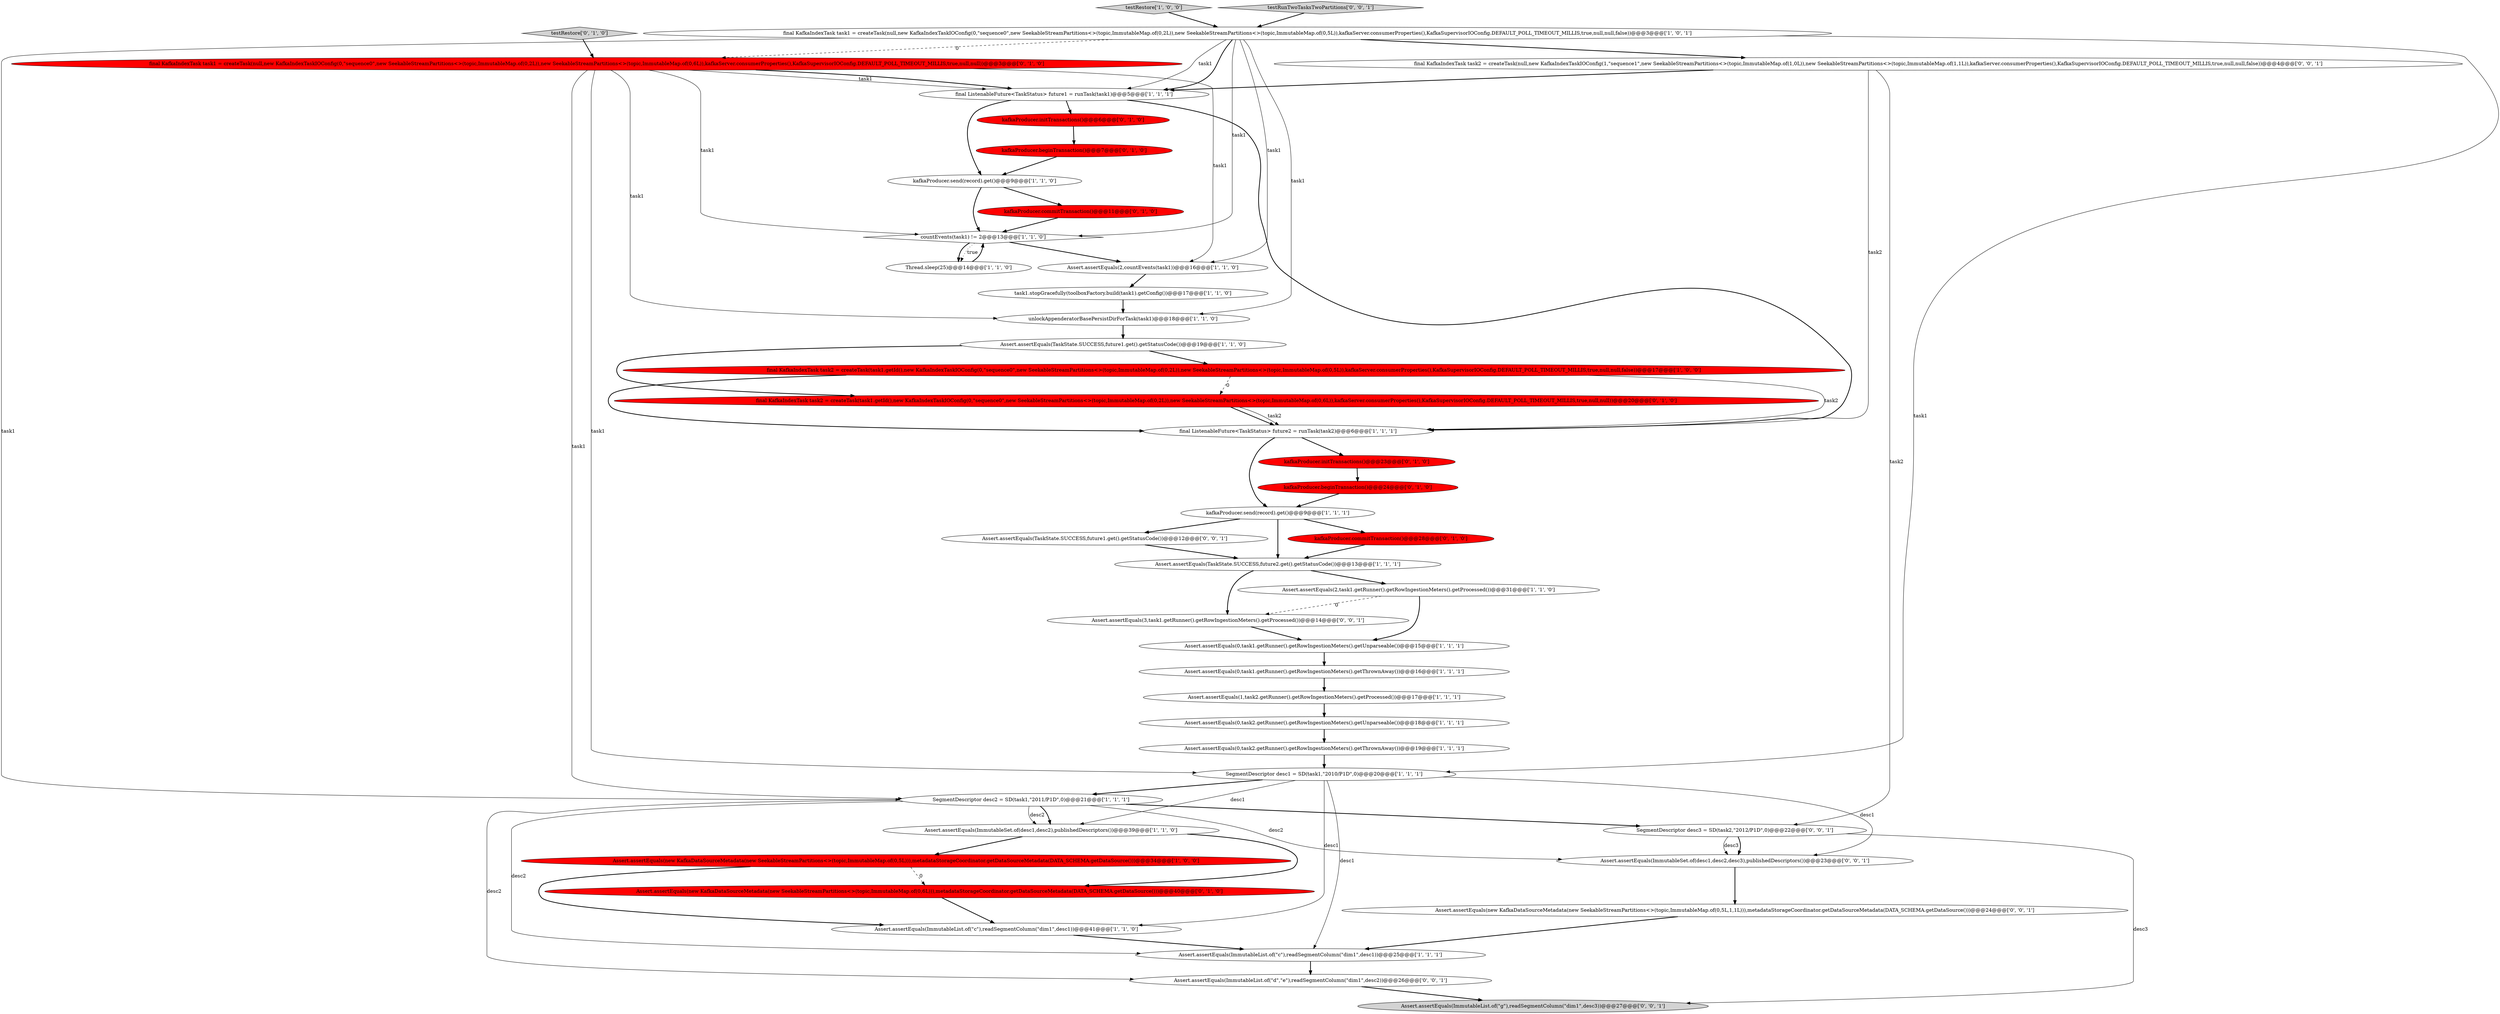 digraph {
6 [style = filled, label = "Assert.assertEquals(ImmutableList.of(\"c\"),readSegmentColumn(\"dim1\",desc1))@@@41@@@['1', '1', '0']", fillcolor = white, shape = ellipse image = "AAA0AAABBB1BBB"];
29 [style = filled, label = "final KafkaIndexTask task2 = createTask(task1.getId(),new KafkaIndexTaskIOConfig(0,\"sequence0\",new SeekableStreamPartitions<>(topic,ImmutableMap.of(0,2L)),new SeekableStreamPartitions<>(topic,ImmutableMap.of(0,6L)),kafkaServer.consumerProperties(),KafkaSupervisorIOConfig.DEFAULT_POLL_TIMEOUT_MILLIS,true,null,null))@@@20@@@['0', '1', '0']", fillcolor = red, shape = ellipse image = "AAA1AAABBB2BBB"];
31 [style = filled, label = "final KafkaIndexTask task1 = createTask(null,new KafkaIndexTaskIOConfig(0,\"sequence0\",new SeekableStreamPartitions<>(topic,ImmutableMap.of(0,2L)),new SeekableStreamPartitions<>(topic,ImmutableMap.of(0,6L)),kafkaServer.consumerProperties(),KafkaSupervisorIOConfig.DEFAULT_POLL_TIMEOUT_MILLIS,true,null,null))@@@3@@@['0', '1', '0']", fillcolor = red, shape = ellipse image = "AAA1AAABBB2BBB"];
44 [style = filled, label = "Assert.assertEquals(TaskState.SUCCESS,future1.get().getStatusCode())@@@12@@@['0', '0', '1']", fillcolor = white, shape = ellipse image = "AAA0AAABBB3BBB"];
30 [style = filled, label = "kafkaProducer.initTransactions()@@@6@@@['0', '1', '0']", fillcolor = red, shape = ellipse image = "AAA1AAABBB2BBB"];
10 [style = filled, label = "task1.stopGracefully(toolboxFactory.build(task1).getConfig())@@@17@@@['1', '1', '0']", fillcolor = white, shape = ellipse image = "AAA0AAABBB1BBB"];
18 [style = filled, label = "testRestore['1', '0', '0']", fillcolor = lightgray, shape = diamond image = "AAA0AAABBB1BBB"];
40 [style = filled, label = "final KafkaIndexTask task2 = createTask(null,new KafkaIndexTaskIOConfig(1,\"sequence1\",new SeekableStreamPartitions<>(topic,ImmutableMap.of(1,0L)),new SeekableStreamPartitions<>(topic,ImmutableMap.of(1,1L)),kafkaServer.consumerProperties(),KafkaSupervisorIOConfig.DEFAULT_POLL_TIMEOUT_MILLIS,true,null,null,false))@@@4@@@['0', '0', '1']", fillcolor = white, shape = ellipse image = "AAA0AAABBB3BBB"];
26 [style = filled, label = "kafkaProducer.commitTransaction()@@@11@@@['0', '1', '0']", fillcolor = red, shape = ellipse image = "AAA1AAABBB2BBB"];
1 [style = filled, label = "Assert.assertEquals(0,task1.getRunner().getRowIngestionMeters().getUnparseable())@@@15@@@['1', '1', '1']", fillcolor = white, shape = ellipse image = "AAA0AAABBB1BBB"];
42 [style = filled, label = "testRunTwoTasksTwoPartitions['0', '0', '1']", fillcolor = lightgray, shape = diamond image = "AAA0AAABBB3BBB"];
43 [style = filled, label = "Assert.assertEquals(ImmutableList.of(\"d\",\"e\"),readSegmentColumn(\"dim1\",desc2))@@@26@@@['0', '0', '1']", fillcolor = white, shape = ellipse image = "AAA0AAABBB3BBB"];
5 [style = filled, label = "Assert.assertEquals(0,task1.getRunner().getRowIngestionMeters().getThrownAway())@@@16@@@['1', '1', '1']", fillcolor = white, shape = ellipse image = "AAA0AAABBB1BBB"];
24 [style = filled, label = "Assert.assertEquals(0,task2.getRunner().getRowIngestionMeters().getThrownAway())@@@19@@@['1', '1', '1']", fillcolor = white, shape = ellipse image = "AAA0AAABBB1BBB"];
3 [style = filled, label = "final KafkaIndexTask task2 = createTask(task1.getId(),new KafkaIndexTaskIOConfig(0,\"sequence0\",new SeekableStreamPartitions<>(topic,ImmutableMap.of(0,2L)),new SeekableStreamPartitions<>(topic,ImmutableMap.of(0,5L)),kafkaServer.consumerProperties(),KafkaSupervisorIOConfig.DEFAULT_POLL_TIMEOUT_MILLIS,true,null,null,false))@@@17@@@['1', '0', '0']", fillcolor = red, shape = ellipse image = "AAA1AAABBB1BBB"];
35 [style = filled, label = "kafkaProducer.initTransactions()@@@23@@@['0', '1', '0']", fillcolor = red, shape = ellipse image = "AAA1AAABBB2BBB"];
38 [style = filled, label = "Assert.assertEquals(ImmutableList.of(\"g\"),readSegmentColumn(\"dim1\",desc3))@@@27@@@['0', '0', '1']", fillcolor = lightgray, shape = ellipse image = "AAA0AAABBB3BBB"];
0 [style = filled, label = "Assert.assertEquals(2,countEvents(task1))@@@16@@@['1', '1', '0']", fillcolor = white, shape = ellipse image = "AAA0AAABBB1BBB"];
9 [style = filled, label = "Assert.assertEquals(ImmutableSet.of(desc1,desc2),publishedDescriptors())@@@39@@@['1', '1', '0']", fillcolor = white, shape = ellipse image = "AAA0AAABBB1BBB"];
11 [style = filled, label = "Assert.assertEquals(1,task2.getRunner().getRowIngestionMeters().getProcessed())@@@17@@@['1', '1', '1']", fillcolor = white, shape = ellipse image = "AAA0AAABBB1BBB"];
34 [style = filled, label = "kafkaProducer.beginTransaction()@@@7@@@['0', '1', '0']", fillcolor = red, shape = ellipse image = "AAA1AAABBB2BBB"];
19 [style = filled, label = "final KafkaIndexTask task1 = createTask(null,new KafkaIndexTaskIOConfig(0,\"sequence0\",new SeekableStreamPartitions<>(topic,ImmutableMap.of(0,2L)),new SeekableStreamPartitions<>(topic,ImmutableMap.of(0,5L)),kafkaServer.consumerProperties(),KafkaSupervisorIOConfig.DEFAULT_POLL_TIMEOUT_MILLIS,true,null,null,false))@@@3@@@['1', '0', '1']", fillcolor = white, shape = ellipse image = "AAA0AAABBB1BBB"];
22 [style = filled, label = "kafkaProducer.send(record).get()@@@9@@@['1', '1', '1']", fillcolor = white, shape = ellipse image = "AAA0AAABBB1BBB"];
14 [style = filled, label = "SegmentDescriptor desc2 = SD(task1,\"2011/P1D\",0)@@@21@@@['1', '1', '1']", fillcolor = white, shape = ellipse image = "AAA0AAABBB1BBB"];
27 [style = filled, label = "kafkaProducer.commitTransaction()@@@28@@@['0', '1', '0']", fillcolor = red, shape = ellipse image = "AAA1AAABBB2BBB"];
37 [style = filled, label = "Assert.assertEquals(ImmutableSet.of(desc1,desc2,desc3),publishedDescriptors())@@@23@@@['0', '0', '1']", fillcolor = white, shape = ellipse image = "AAA0AAABBB3BBB"];
21 [style = filled, label = "Assert.assertEquals(new KafkaDataSourceMetadata(new SeekableStreamPartitions<>(topic,ImmutableMap.of(0,5L))),metadataStorageCoordinator.getDataSourceMetadata(DATA_SCHEMA.getDataSource()))@@@34@@@['1', '0', '0']", fillcolor = red, shape = ellipse image = "AAA1AAABBB1BBB"];
20 [style = filled, label = "unlockAppenderatorBasePersistDirForTask(task1)@@@18@@@['1', '1', '0']", fillcolor = white, shape = ellipse image = "AAA0AAABBB1BBB"];
39 [style = filled, label = "SegmentDescriptor desc3 = SD(task2,\"2012/P1D\",0)@@@22@@@['0', '0', '1']", fillcolor = white, shape = ellipse image = "AAA0AAABBB3BBB"];
8 [style = filled, label = "Thread.sleep(25)@@@14@@@['1', '1', '0']", fillcolor = white, shape = ellipse image = "AAA0AAABBB1BBB"];
32 [style = filled, label = "Assert.assertEquals(new KafkaDataSourceMetadata(new SeekableStreamPartitions<>(topic,ImmutableMap.of(0,6L))),metadataStorageCoordinator.getDataSourceMetadata(DATA_SCHEMA.getDataSource()))@@@40@@@['0', '1', '0']", fillcolor = red, shape = ellipse image = "AAA1AAABBB2BBB"];
15 [style = filled, label = "final ListenableFuture<TaskStatus> future1 = runTask(task1)@@@5@@@['1', '1', '1']", fillcolor = white, shape = ellipse image = "AAA0AAABBB1BBB"];
17 [style = filled, label = "Assert.assertEquals(ImmutableList.of(\"c\"),readSegmentColumn(\"dim1\",desc1))@@@25@@@['1', '1', '1']", fillcolor = white, shape = ellipse image = "AAA0AAABBB1BBB"];
23 [style = filled, label = "countEvents(task1) != 2@@@13@@@['1', '1', '0']", fillcolor = white, shape = diamond image = "AAA0AAABBB1BBB"];
36 [style = filled, label = "Assert.assertEquals(new KafkaDataSourceMetadata(new SeekableStreamPartitions<>(topic,ImmutableMap.of(0,5L,1,1L))),metadataStorageCoordinator.getDataSourceMetadata(DATA_SCHEMA.getDataSource()))@@@24@@@['0', '0', '1']", fillcolor = white, shape = ellipse image = "AAA0AAABBB3BBB"];
25 [style = filled, label = "Assert.assertEquals(2,task1.getRunner().getRowIngestionMeters().getProcessed())@@@31@@@['1', '1', '0']", fillcolor = white, shape = ellipse image = "AAA0AAABBB1BBB"];
33 [style = filled, label = "testRestore['0', '1', '0']", fillcolor = lightgray, shape = diamond image = "AAA0AAABBB2BBB"];
13 [style = filled, label = "Assert.assertEquals(TaskState.SUCCESS,future2.get().getStatusCode())@@@13@@@['1', '1', '1']", fillcolor = white, shape = ellipse image = "AAA0AAABBB1BBB"];
16 [style = filled, label = "SegmentDescriptor desc1 = SD(task1,\"2010/P1D\",0)@@@20@@@['1', '1', '1']", fillcolor = white, shape = ellipse image = "AAA0AAABBB1BBB"];
12 [style = filled, label = "Assert.assertEquals(0,task2.getRunner().getRowIngestionMeters().getUnparseable())@@@18@@@['1', '1', '1']", fillcolor = white, shape = ellipse image = "AAA0AAABBB1BBB"];
28 [style = filled, label = "kafkaProducer.beginTransaction()@@@24@@@['0', '1', '0']", fillcolor = red, shape = ellipse image = "AAA1AAABBB2BBB"];
2 [style = filled, label = "kafkaProducer.send(record).get()@@@9@@@['1', '1', '0']", fillcolor = white, shape = ellipse image = "AAA0AAABBB1BBB"];
41 [style = filled, label = "Assert.assertEquals(3,task1.getRunner().getRowIngestionMeters().getProcessed())@@@14@@@['0', '0', '1']", fillcolor = white, shape = ellipse image = "AAA0AAABBB3BBB"];
4 [style = filled, label = "final ListenableFuture<TaskStatus> future2 = runTask(task2)@@@6@@@['1', '1', '1']", fillcolor = white, shape = ellipse image = "AAA0AAABBB1BBB"];
7 [style = filled, label = "Assert.assertEquals(TaskState.SUCCESS,future1.get().getStatusCode())@@@19@@@['1', '1', '0']", fillcolor = white, shape = ellipse image = "AAA0AAABBB1BBB"];
1->5 [style = bold, label=""];
27->13 [style = bold, label=""];
2->26 [style = bold, label=""];
25->1 [style = bold, label=""];
40->15 [style = bold, label=""];
3->4 [style = bold, label=""];
31->23 [style = solid, label="task1"];
32->6 [style = bold, label=""];
16->9 [style = solid, label="desc1"];
2->23 [style = bold, label=""];
34->2 [style = bold, label=""];
9->21 [style = bold, label=""];
16->14 [style = bold, label=""];
14->9 [style = bold, label=""];
36->17 [style = bold, label=""];
19->15 [style = bold, label=""];
22->13 [style = bold, label=""];
42->19 [style = bold, label=""];
7->29 [style = bold, label=""];
13->25 [style = bold, label=""];
19->0 [style = solid, label="task1"];
8->23 [style = bold, label=""];
37->36 [style = bold, label=""];
9->32 [style = bold, label=""];
18->19 [style = bold, label=""];
11->12 [style = bold, label=""];
30->34 [style = bold, label=""];
31->0 [style = solid, label="task1"];
23->8 [style = bold, label=""];
25->41 [style = dashed, label="0"];
40->4 [style = solid, label="task2"];
21->32 [style = dashed, label="0"];
35->28 [style = bold, label=""];
19->23 [style = solid, label="task1"];
31->20 [style = solid, label="task1"];
19->20 [style = solid, label="task1"];
39->38 [style = solid, label="desc3"];
31->14 [style = solid, label="task1"];
5->11 [style = bold, label=""];
14->43 [style = solid, label="desc2"];
20->7 [style = bold, label=""];
14->39 [style = bold, label=""];
4->22 [style = bold, label=""];
22->44 [style = bold, label=""];
39->37 [style = bold, label=""];
6->17 [style = bold, label=""];
12->24 [style = bold, label=""];
23->0 [style = bold, label=""];
14->17 [style = solid, label="desc2"];
14->9 [style = solid, label="desc2"];
13->41 [style = bold, label=""];
17->43 [style = bold, label=""];
19->14 [style = solid, label="task1"];
43->38 [style = bold, label=""];
19->40 [style = bold, label=""];
28->22 [style = bold, label=""];
19->31 [style = dashed, label="0"];
3->29 [style = dashed, label="0"];
31->16 [style = solid, label="task1"];
4->35 [style = bold, label=""];
19->16 [style = solid, label="task1"];
15->2 [style = bold, label=""];
10->20 [style = bold, label=""];
29->4 [style = bold, label=""];
16->6 [style = solid, label="desc1"];
16->17 [style = solid, label="desc1"];
29->4 [style = solid, label="task2"];
21->6 [style = bold, label=""];
23->8 [style = dotted, label="true"];
16->37 [style = solid, label="desc1"];
15->30 [style = bold, label=""];
41->1 [style = bold, label=""];
31->15 [style = solid, label="task1"];
31->15 [style = bold, label=""];
7->3 [style = bold, label=""];
24->16 [style = bold, label=""];
0->10 [style = bold, label=""];
40->39 [style = solid, label="task2"];
22->27 [style = bold, label=""];
19->15 [style = solid, label="task1"];
26->23 [style = bold, label=""];
15->4 [style = bold, label=""];
3->4 [style = solid, label="task2"];
33->31 [style = bold, label=""];
44->13 [style = bold, label=""];
14->37 [style = solid, label="desc2"];
39->37 [style = solid, label="desc3"];
}
